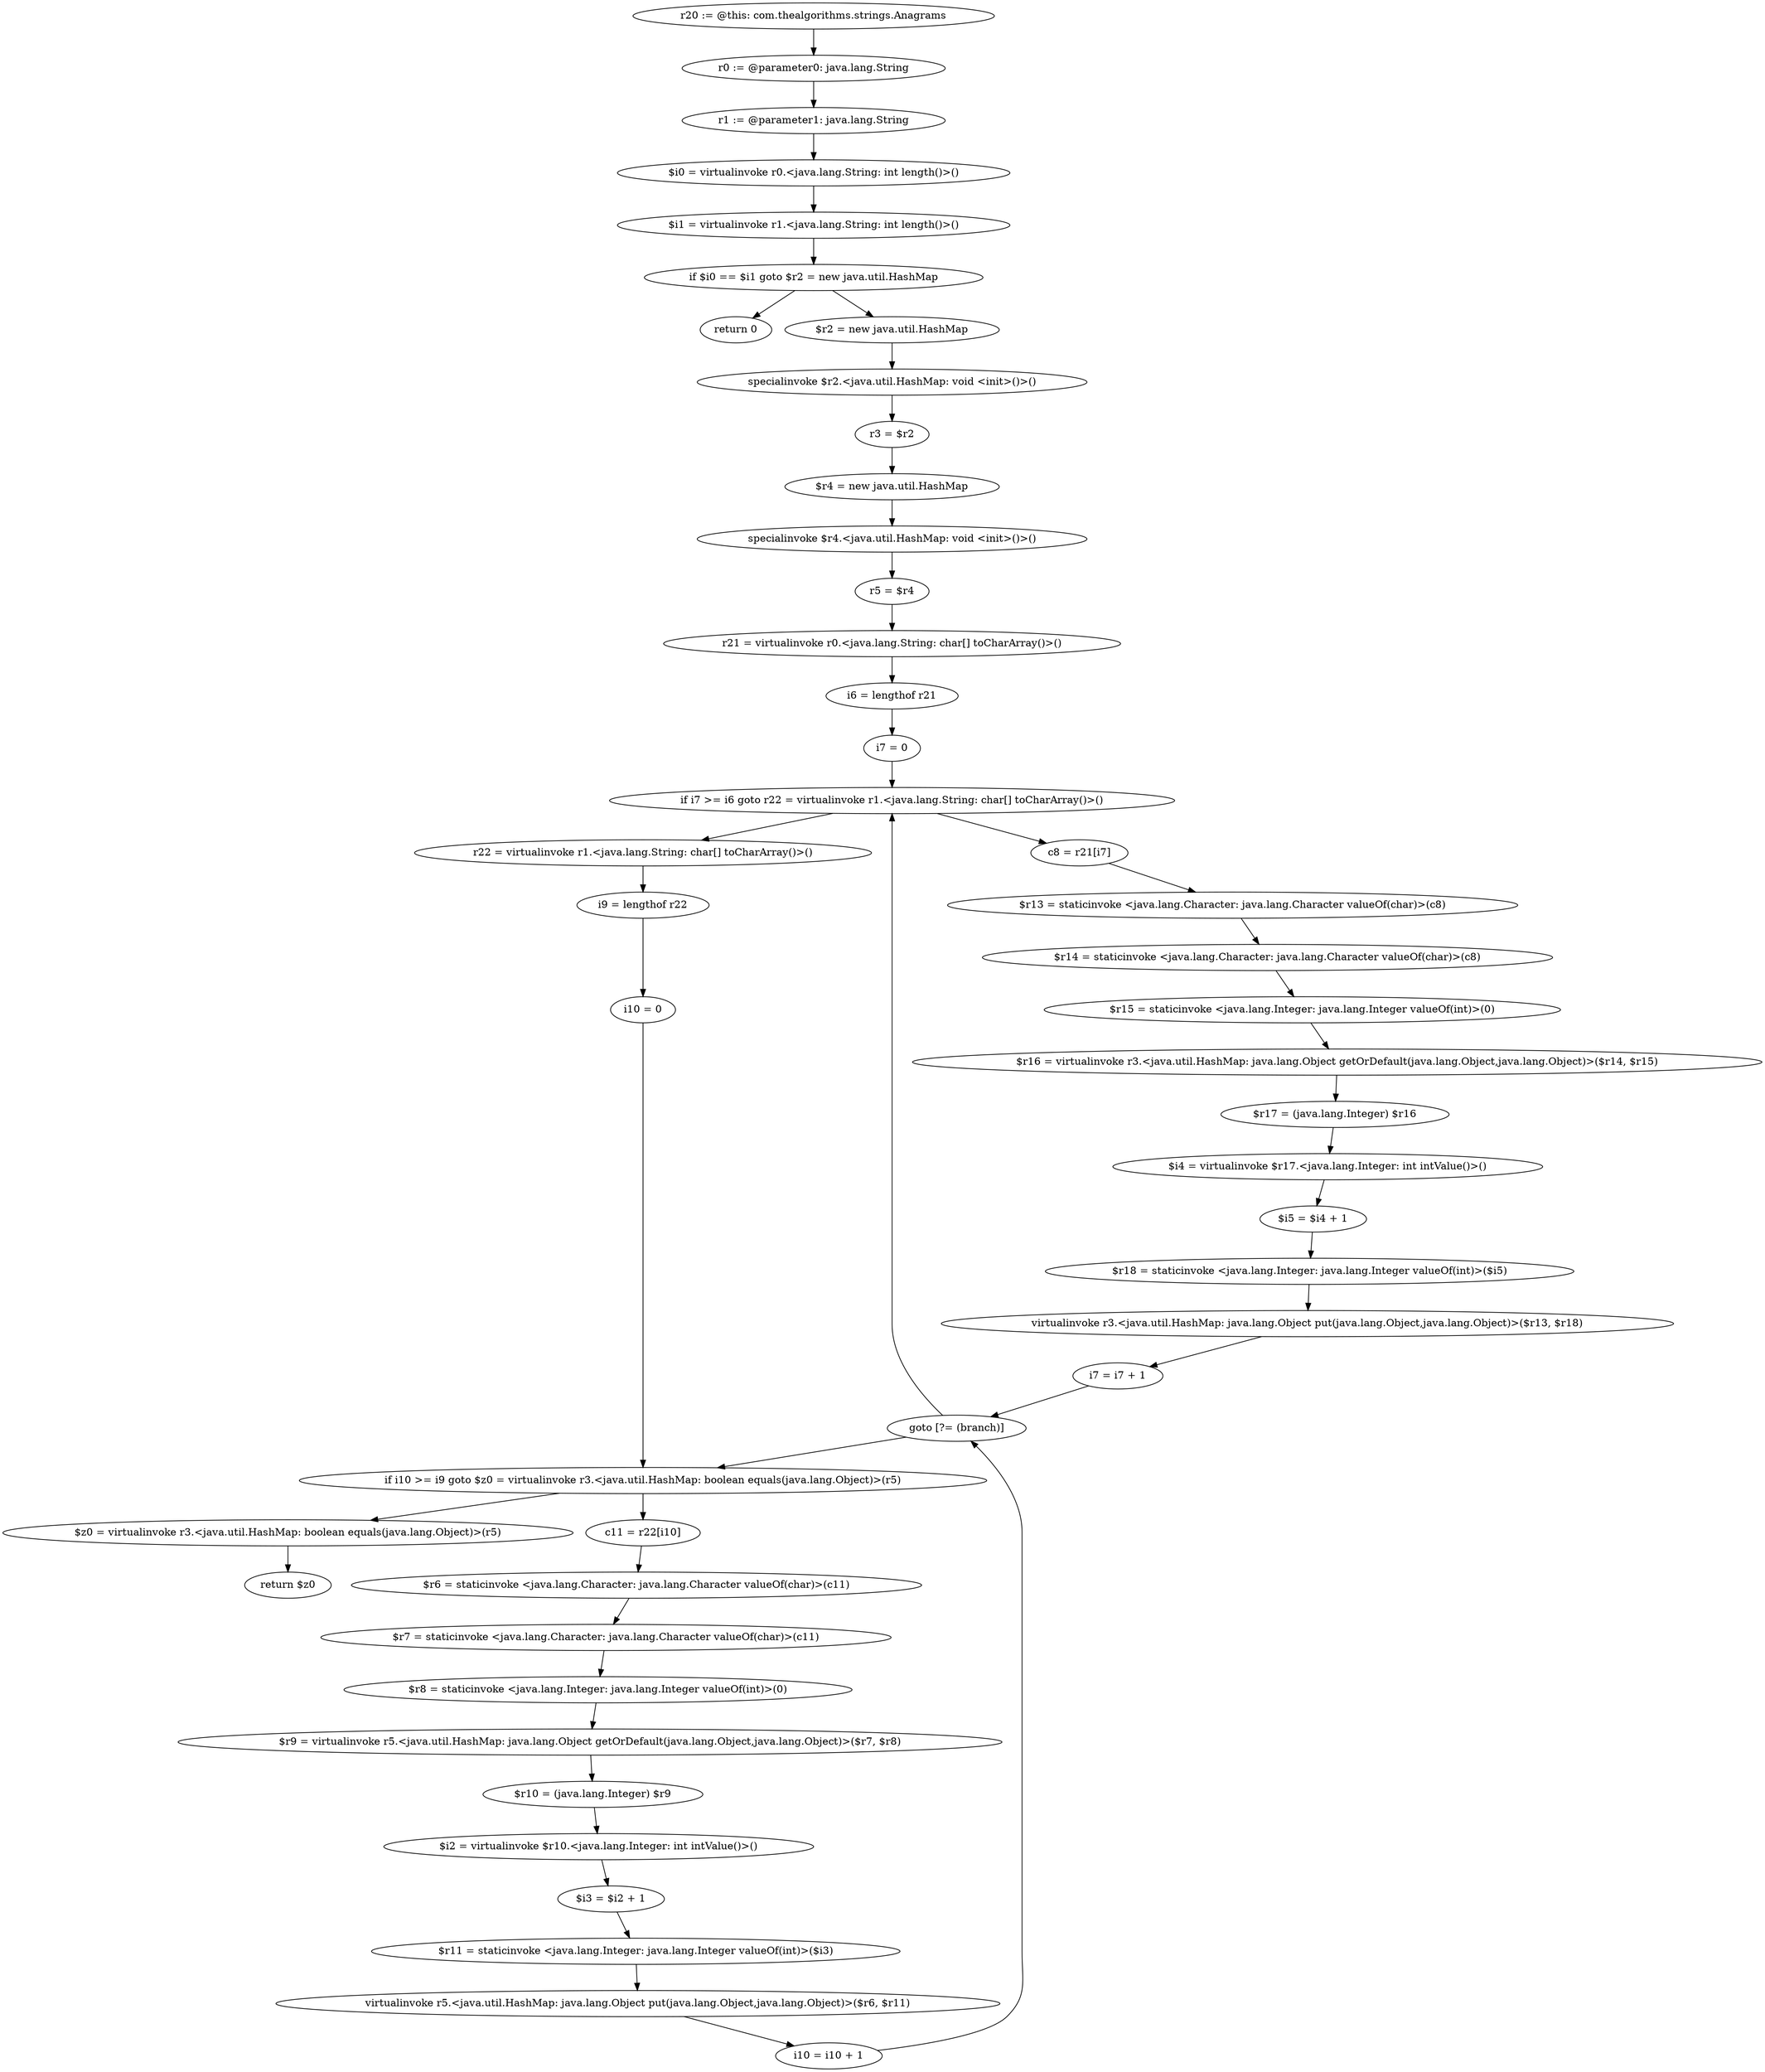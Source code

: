 digraph "unitGraph" {
    "r20 := @this: com.thealgorithms.strings.Anagrams"
    "r0 := @parameter0: java.lang.String"
    "r1 := @parameter1: java.lang.String"
    "$i0 = virtualinvoke r0.<java.lang.String: int length()>()"
    "$i1 = virtualinvoke r1.<java.lang.String: int length()>()"
    "if $i0 == $i1 goto $r2 = new java.util.HashMap"
    "return 0"
    "$r2 = new java.util.HashMap"
    "specialinvoke $r2.<java.util.HashMap: void <init>()>()"
    "r3 = $r2"
    "$r4 = new java.util.HashMap"
    "specialinvoke $r4.<java.util.HashMap: void <init>()>()"
    "r5 = $r4"
    "r21 = virtualinvoke r0.<java.lang.String: char[] toCharArray()>()"
    "i6 = lengthof r21"
    "i7 = 0"
    "if i7 >= i6 goto r22 = virtualinvoke r1.<java.lang.String: char[] toCharArray()>()"
    "c8 = r21[i7]"
    "$r13 = staticinvoke <java.lang.Character: java.lang.Character valueOf(char)>(c8)"
    "$r14 = staticinvoke <java.lang.Character: java.lang.Character valueOf(char)>(c8)"
    "$r15 = staticinvoke <java.lang.Integer: java.lang.Integer valueOf(int)>(0)"
    "$r16 = virtualinvoke r3.<java.util.HashMap: java.lang.Object getOrDefault(java.lang.Object,java.lang.Object)>($r14, $r15)"
    "$r17 = (java.lang.Integer) $r16"
    "$i4 = virtualinvoke $r17.<java.lang.Integer: int intValue()>()"
    "$i5 = $i4 + 1"
    "$r18 = staticinvoke <java.lang.Integer: java.lang.Integer valueOf(int)>($i5)"
    "virtualinvoke r3.<java.util.HashMap: java.lang.Object put(java.lang.Object,java.lang.Object)>($r13, $r18)"
    "i7 = i7 + 1"
    "goto [?= (branch)]"
    "r22 = virtualinvoke r1.<java.lang.String: char[] toCharArray()>()"
    "i9 = lengthof r22"
    "i10 = 0"
    "if i10 >= i9 goto $z0 = virtualinvoke r3.<java.util.HashMap: boolean equals(java.lang.Object)>(r5)"
    "c11 = r22[i10]"
    "$r6 = staticinvoke <java.lang.Character: java.lang.Character valueOf(char)>(c11)"
    "$r7 = staticinvoke <java.lang.Character: java.lang.Character valueOf(char)>(c11)"
    "$r8 = staticinvoke <java.lang.Integer: java.lang.Integer valueOf(int)>(0)"
    "$r9 = virtualinvoke r5.<java.util.HashMap: java.lang.Object getOrDefault(java.lang.Object,java.lang.Object)>($r7, $r8)"
    "$r10 = (java.lang.Integer) $r9"
    "$i2 = virtualinvoke $r10.<java.lang.Integer: int intValue()>()"
    "$i3 = $i2 + 1"
    "$r11 = staticinvoke <java.lang.Integer: java.lang.Integer valueOf(int)>($i3)"
    "virtualinvoke r5.<java.util.HashMap: java.lang.Object put(java.lang.Object,java.lang.Object)>($r6, $r11)"
    "i10 = i10 + 1"
    "$z0 = virtualinvoke r3.<java.util.HashMap: boolean equals(java.lang.Object)>(r5)"
    "return $z0"
    "r20 := @this: com.thealgorithms.strings.Anagrams"->"r0 := @parameter0: java.lang.String";
    "r0 := @parameter0: java.lang.String"->"r1 := @parameter1: java.lang.String";
    "r1 := @parameter1: java.lang.String"->"$i0 = virtualinvoke r0.<java.lang.String: int length()>()";
    "$i0 = virtualinvoke r0.<java.lang.String: int length()>()"->"$i1 = virtualinvoke r1.<java.lang.String: int length()>()";
    "$i1 = virtualinvoke r1.<java.lang.String: int length()>()"->"if $i0 == $i1 goto $r2 = new java.util.HashMap";
    "if $i0 == $i1 goto $r2 = new java.util.HashMap"->"return 0";
    "if $i0 == $i1 goto $r2 = new java.util.HashMap"->"$r2 = new java.util.HashMap";
    "$r2 = new java.util.HashMap"->"specialinvoke $r2.<java.util.HashMap: void <init>()>()";
    "specialinvoke $r2.<java.util.HashMap: void <init>()>()"->"r3 = $r2";
    "r3 = $r2"->"$r4 = new java.util.HashMap";
    "$r4 = new java.util.HashMap"->"specialinvoke $r4.<java.util.HashMap: void <init>()>()";
    "specialinvoke $r4.<java.util.HashMap: void <init>()>()"->"r5 = $r4";
    "r5 = $r4"->"r21 = virtualinvoke r0.<java.lang.String: char[] toCharArray()>()";
    "r21 = virtualinvoke r0.<java.lang.String: char[] toCharArray()>()"->"i6 = lengthof r21";
    "i6 = lengthof r21"->"i7 = 0";
    "i7 = 0"->"if i7 >= i6 goto r22 = virtualinvoke r1.<java.lang.String: char[] toCharArray()>()";
    "if i7 >= i6 goto r22 = virtualinvoke r1.<java.lang.String: char[] toCharArray()>()"->"c8 = r21[i7]";
    "if i7 >= i6 goto r22 = virtualinvoke r1.<java.lang.String: char[] toCharArray()>()"->"r22 = virtualinvoke r1.<java.lang.String: char[] toCharArray()>()";
    "c8 = r21[i7]"->"$r13 = staticinvoke <java.lang.Character: java.lang.Character valueOf(char)>(c8)";
    "$r13 = staticinvoke <java.lang.Character: java.lang.Character valueOf(char)>(c8)"->"$r14 = staticinvoke <java.lang.Character: java.lang.Character valueOf(char)>(c8)";
    "$r14 = staticinvoke <java.lang.Character: java.lang.Character valueOf(char)>(c8)"->"$r15 = staticinvoke <java.lang.Integer: java.lang.Integer valueOf(int)>(0)";
    "$r15 = staticinvoke <java.lang.Integer: java.lang.Integer valueOf(int)>(0)"->"$r16 = virtualinvoke r3.<java.util.HashMap: java.lang.Object getOrDefault(java.lang.Object,java.lang.Object)>($r14, $r15)";
    "$r16 = virtualinvoke r3.<java.util.HashMap: java.lang.Object getOrDefault(java.lang.Object,java.lang.Object)>($r14, $r15)"->"$r17 = (java.lang.Integer) $r16";
    "$r17 = (java.lang.Integer) $r16"->"$i4 = virtualinvoke $r17.<java.lang.Integer: int intValue()>()";
    "$i4 = virtualinvoke $r17.<java.lang.Integer: int intValue()>()"->"$i5 = $i4 + 1";
    "$i5 = $i4 + 1"->"$r18 = staticinvoke <java.lang.Integer: java.lang.Integer valueOf(int)>($i5)";
    "$r18 = staticinvoke <java.lang.Integer: java.lang.Integer valueOf(int)>($i5)"->"virtualinvoke r3.<java.util.HashMap: java.lang.Object put(java.lang.Object,java.lang.Object)>($r13, $r18)";
    "virtualinvoke r3.<java.util.HashMap: java.lang.Object put(java.lang.Object,java.lang.Object)>($r13, $r18)"->"i7 = i7 + 1";
    "i7 = i7 + 1"->"goto [?= (branch)]";
    "goto [?= (branch)]"->"if i7 >= i6 goto r22 = virtualinvoke r1.<java.lang.String: char[] toCharArray()>()";
    "r22 = virtualinvoke r1.<java.lang.String: char[] toCharArray()>()"->"i9 = lengthof r22";
    "i9 = lengthof r22"->"i10 = 0";
    "i10 = 0"->"if i10 >= i9 goto $z0 = virtualinvoke r3.<java.util.HashMap: boolean equals(java.lang.Object)>(r5)";
    "if i10 >= i9 goto $z0 = virtualinvoke r3.<java.util.HashMap: boolean equals(java.lang.Object)>(r5)"->"c11 = r22[i10]";
    "if i10 >= i9 goto $z0 = virtualinvoke r3.<java.util.HashMap: boolean equals(java.lang.Object)>(r5)"->"$z0 = virtualinvoke r3.<java.util.HashMap: boolean equals(java.lang.Object)>(r5)";
    "c11 = r22[i10]"->"$r6 = staticinvoke <java.lang.Character: java.lang.Character valueOf(char)>(c11)";
    "$r6 = staticinvoke <java.lang.Character: java.lang.Character valueOf(char)>(c11)"->"$r7 = staticinvoke <java.lang.Character: java.lang.Character valueOf(char)>(c11)";
    "$r7 = staticinvoke <java.lang.Character: java.lang.Character valueOf(char)>(c11)"->"$r8 = staticinvoke <java.lang.Integer: java.lang.Integer valueOf(int)>(0)";
    "$r8 = staticinvoke <java.lang.Integer: java.lang.Integer valueOf(int)>(0)"->"$r9 = virtualinvoke r5.<java.util.HashMap: java.lang.Object getOrDefault(java.lang.Object,java.lang.Object)>($r7, $r8)";
    "$r9 = virtualinvoke r5.<java.util.HashMap: java.lang.Object getOrDefault(java.lang.Object,java.lang.Object)>($r7, $r8)"->"$r10 = (java.lang.Integer) $r9";
    "$r10 = (java.lang.Integer) $r9"->"$i2 = virtualinvoke $r10.<java.lang.Integer: int intValue()>()";
    "$i2 = virtualinvoke $r10.<java.lang.Integer: int intValue()>()"->"$i3 = $i2 + 1";
    "$i3 = $i2 + 1"->"$r11 = staticinvoke <java.lang.Integer: java.lang.Integer valueOf(int)>($i3)";
    "$r11 = staticinvoke <java.lang.Integer: java.lang.Integer valueOf(int)>($i3)"->"virtualinvoke r5.<java.util.HashMap: java.lang.Object put(java.lang.Object,java.lang.Object)>($r6, $r11)";
    "virtualinvoke r5.<java.util.HashMap: java.lang.Object put(java.lang.Object,java.lang.Object)>($r6, $r11)"->"i10 = i10 + 1";
    "i10 = i10 + 1"->"goto [?= (branch)]";
    "goto [?= (branch)]"->"if i10 >= i9 goto $z0 = virtualinvoke r3.<java.util.HashMap: boolean equals(java.lang.Object)>(r5)";
    "$z0 = virtualinvoke r3.<java.util.HashMap: boolean equals(java.lang.Object)>(r5)"->"return $z0";
}
